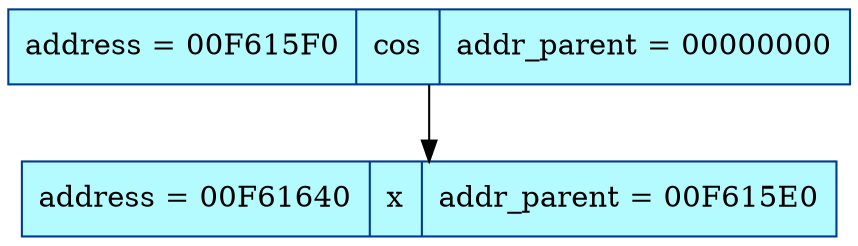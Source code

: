 digraph structs {
rankdir=HR;
node[color= "#003A8C",style="filled", fillcolor="#B4FBFF", fontsize=14];
edge[color="black", weight = 9,fontsize=14];
el_00F615F0 [shape=record, label= "address = 00F615F0|cos| addr_parent = 00000000"];
el_00F61640 [shape=record, label= "address = 00F61640|x| addr_parent = 00F615E0"];
el_00F615F0->el_00F61640;

}